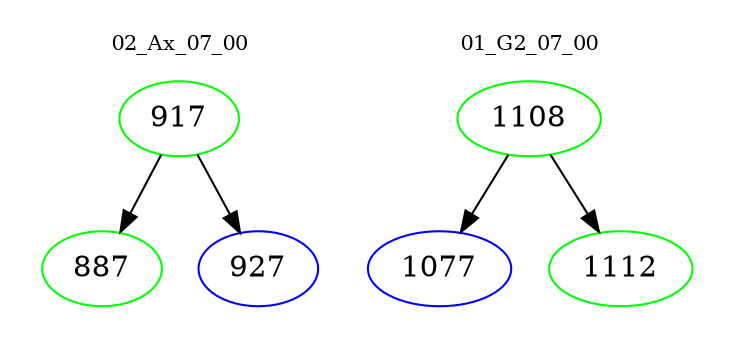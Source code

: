 digraph{
subgraph cluster_0 {
color = white
label = "02_Ax_07_00";
fontsize=10;
T0_917 [label="917", color="green"]
T0_917 -> T0_887 [color="black"]
T0_887 [label="887", color="green"]
T0_917 -> T0_927 [color="black"]
T0_927 [label="927", color="blue"]
}
subgraph cluster_1 {
color = white
label = "01_G2_07_00";
fontsize=10;
T1_1108 [label="1108", color="green"]
T1_1108 -> T1_1077 [color="black"]
T1_1077 [label="1077", color="blue"]
T1_1108 -> T1_1112 [color="black"]
T1_1112 [label="1112", color="green"]
}
}

